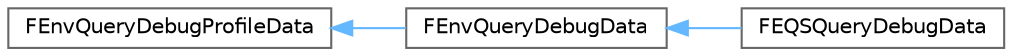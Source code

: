 digraph "Graphical Class Hierarchy"
{
 // INTERACTIVE_SVG=YES
 // LATEX_PDF_SIZE
  bgcolor="transparent";
  edge [fontname=Helvetica,fontsize=10,labelfontname=Helvetica,labelfontsize=10];
  node [fontname=Helvetica,fontsize=10,shape=box,height=0.2,width=0.4];
  rankdir="LR";
  Node0 [id="Node000000",label="FEnvQueryDebugProfileData",height=0.2,width=0.4,color="grey40", fillcolor="white", style="filled",URL="$db/da6/structFEnvQueryDebugProfileData.html",tooltip=" "];
  Node0 -> Node1 [id="edge3759_Node000000_Node000001",dir="back",color="steelblue1",style="solid",tooltip=" "];
  Node1 [id="Node000001",label="FEnvQueryDebugData",height=0.2,width=0.4,color="grey40", fillcolor="white", style="filled",URL="$de/d7d/structFEnvQueryDebugData.html",tooltip=" "];
  Node1 -> Node2 [id="edge3760_Node000001_Node000002",dir="back",color="steelblue1",style="solid",tooltip=" "];
  Node2 [id="Node000002",label="FEQSQueryDebugData",height=0.2,width=0.4,color="grey40", fillcolor="white", style="filled",URL="$dc/dab/structFEQSQueryDebugData.html",tooltip=" "];
}
